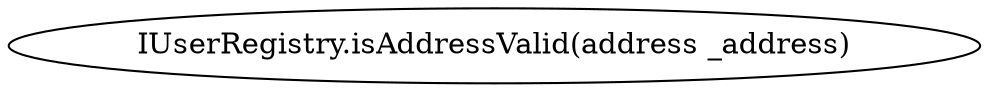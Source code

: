 digraph "" {
	graph [bb="0,0,397.47,36"];
	node [label="\N"];
	"IUserRegistry.isAddressValid(address _address)"	 [height=0.5,
		pos="198.73,18",
		width=5.5204];
}
digraph "" {
	graph [bb="0,0,397.47,36"];
	node [label="\N"];
	"IUserRegistry.isAddressValid(address _address)"	 [height=0.5,
		pos="198.73,18",
		width=5.5204];
}
digraph "" {
	graph [bb="0,0,397.47,36"];
	node [label="\N"];
	"IUserRegistry.isAddressValid(address _address)"	 [height=0.5,
		pos="198.73,18",
		width=5.5204];
}
digraph "" {
	graph [bb="0,0,397.47,36"];
	node [label="\N"];
	"IUserRegistry.isAddressValid(address _address)"	 [height=0.5,
		pos="198.73,18",
		width=5.5204];
}
digraph "" {
	graph [bb="0,0,397.47,36"];
	node [label="\N"];
	"IUserRegistry.isAddressValid(address _address)"	 [height=0.5,
		pos="198.73,18",
		width=5.5204];
}
